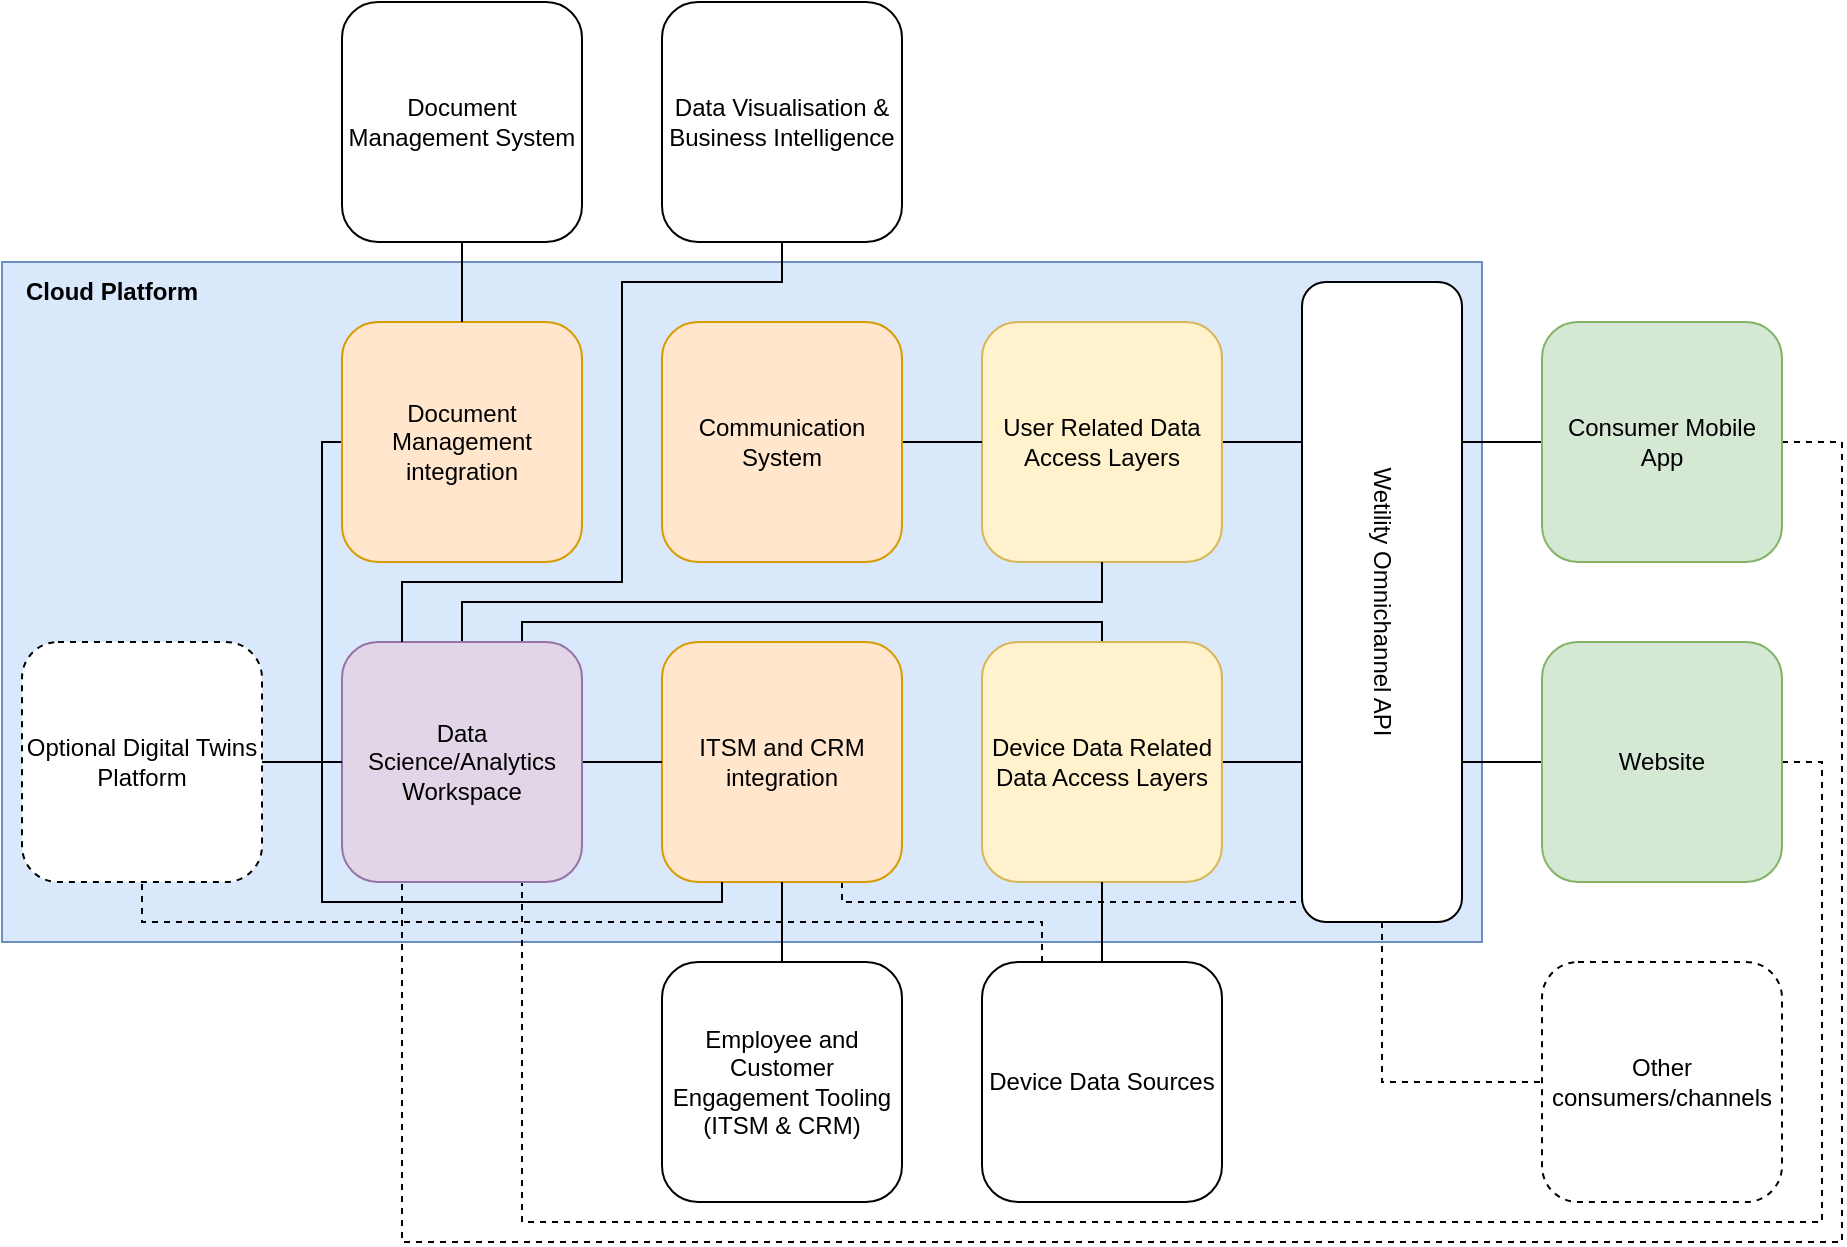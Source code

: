 <mxfile version="15.5.0" type="embed"><diagram id="x1tUgkP7UtqP7RbHO-3u" name="Page-1"><mxGraphModel dx="2333" dy="1977" grid="1" gridSize="10" guides="1" tooltips="1" connect="1" arrows="1" fold="1" page="1" pageScale="1" pageWidth="850" pageHeight="1100" math="0" shadow="0"><root><mxCell id="0"/><mxCell id="1" parent="0"/><mxCell id="cjCkbXxeir8582RTZYAr-35" value="" style="rounded=0;whiteSpace=wrap;html=1;fillColor=#dae8fc;strokeColor=#6c8ebf;" vertex="1" parent="1"><mxGeometry x="-170" y="90" width="740" height="340" as="geometry"/></mxCell><mxCell id="cjCkbXxeir8582RTZYAr-8" style="edgeStyle=orthogonalEdgeStyle;rounded=0;orthogonalLoop=1;jettySize=auto;html=1;exitX=0.25;exitY=0;exitDx=0;exitDy=0;entryX=0;entryY=0.5;entryDx=0;entryDy=0;endArrow=none;endFill=0;" edge="1" parent="1" source="cjCkbXxeir8582RTZYAr-2" target="cjCkbXxeir8582RTZYAr-6"><mxGeometry relative="1" as="geometry"/></mxCell><mxCell id="cjCkbXxeir8582RTZYAr-9" style="edgeStyle=orthogonalEdgeStyle;rounded=0;orthogonalLoop=1;jettySize=auto;html=1;exitX=0.75;exitY=0;exitDx=0;exitDy=0;entryX=0;entryY=0.5;entryDx=0;entryDy=0;endArrow=none;endFill=0;" edge="1" parent="1" source="cjCkbXxeir8582RTZYAr-2" target="cjCkbXxeir8582RTZYAr-7"><mxGeometry relative="1" as="geometry"/></mxCell><mxCell id="cjCkbXxeir8582RTZYAr-34" style="edgeStyle=orthogonalEdgeStyle;rounded=0;orthogonalLoop=1;jettySize=auto;html=1;exitX=1;exitY=0.5;exitDx=0;exitDy=0;entryX=0;entryY=0.5;entryDx=0;entryDy=0;endArrow=none;endFill=0;dashed=1;" edge="1" parent="1" source="cjCkbXxeir8582RTZYAr-2" target="cjCkbXxeir8582RTZYAr-33"><mxGeometry relative="1" as="geometry"/></mxCell><mxCell id="cjCkbXxeir8582RTZYAr-2" value="Wetility Omnichannel API" style="rounded=1;whiteSpace=wrap;html=1;rotation=90;" vertex="1" parent="1"><mxGeometry x="360" y="220" width="320" height="80" as="geometry"/></mxCell><mxCell id="cjCkbXxeir8582RTZYAr-18" style="edgeStyle=orthogonalEdgeStyle;rounded=0;orthogonalLoop=1;jettySize=auto;html=1;exitX=1;exitY=0.5;exitDx=0;exitDy=0;entryX=0.25;entryY=1;entryDx=0;entryDy=0;endArrow=none;endFill=0;" edge="1" parent="1" source="cjCkbXxeir8582RTZYAr-3" target="cjCkbXxeir8582RTZYAr-2"><mxGeometry relative="1" as="geometry"/></mxCell><mxCell id="cjCkbXxeir8582RTZYAr-3" value="User Related Data Access Layers" style="rounded=1;whiteSpace=wrap;html=1;fillColor=#fff2cc;strokeColor=#d6b656;" vertex="1" parent="1"><mxGeometry x="320" y="120" width="120" height="120" as="geometry"/></mxCell><mxCell id="cjCkbXxeir8582RTZYAr-19" style="edgeStyle=orthogonalEdgeStyle;rounded=0;orthogonalLoop=1;jettySize=auto;html=1;exitX=1;exitY=0.5;exitDx=0;exitDy=0;entryX=0.75;entryY=1;entryDx=0;entryDy=0;endArrow=none;endFill=0;" edge="1" parent="1" source="cjCkbXxeir8582RTZYAr-4" target="cjCkbXxeir8582RTZYAr-2"><mxGeometry relative="1" as="geometry"/></mxCell><mxCell id="cjCkbXxeir8582RTZYAr-27" style="edgeStyle=orthogonalEdgeStyle;rounded=0;orthogonalLoop=1;jettySize=auto;html=1;exitX=0.5;exitY=0;exitDx=0;exitDy=0;entryX=0.75;entryY=0;entryDx=0;entryDy=0;endArrow=none;endFill=0;" edge="1" parent="1" source="cjCkbXxeir8582RTZYAr-4" target="cjCkbXxeir8582RTZYAr-11"><mxGeometry relative="1" as="geometry"><Array as="points"><mxPoint x="380" y="270"/><mxPoint x="90" y="270"/></Array></mxGeometry></mxCell><mxCell id="cjCkbXxeir8582RTZYAr-4" value="Device Data Related Data Access Layers" style="rounded=1;whiteSpace=wrap;html=1;fillColor=#fff2cc;strokeColor=#d6b656;" vertex="1" parent="1"><mxGeometry x="320" y="280" width="120" height="120" as="geometry"/></mxCell><mxCell id="cjCkbXxeir8582RTZYAr-17" style="edgeStyle=orthogonalEdgeStyle;rounded=0;orthogonalLoop=1;jettySize=auto;html=1;exitX=1;exitY=0.5;exitDx=0;exitDy=0;entryX=0;entryY=0.5;entryDx=0;entryDy=0;endArrow=none;endFill=0;" edge="1" parent="1" source="cjCkbXxeir8582RTZYAr-5" target="cjCkbXxeir8582RTZYAr-3"><mxGeometry relative="1" as="geometry"/></mxCell><mxCell id="cjCkbXxeir8582RTZYAr-5" value="Communication System" style="rounded=1;whiteSpace=wrap;html=1;fillColor=#ffe6cc;strokeColor=#d79b00;" vertex="1" parent="1"><mxGeometry x="160" y="120" width="120" height="120" as="geometry"/></mxCell><mxCell id="cjCkbXxeir8582RTZYAr-39" style="edgeStyle=orthogonalEdgeStyle;rounded=0;orthogonalLoop=1;jettySize=auto;html=1;exitX=1;exitY=0.5;exitDx=0;exitDy=0;entryX=0.25;entryY=1;entryDx=0;entryDy=0;dashed=1;endArrow=none;endFill=0;" edge="1" parent="1" source="cjCkbXxeir8582RTZYAr-6" target="cjCkbXxeir8582RTZYAr-11"><mxGeometry relative="1" as="geometry"><Array as="points"><mxPoint x="750" y="180"/><mxPoint x="750" y="580"/><mxPoint x="30" y="580"/></Array></mxGeometry></mxCell><mxCell id="cjCkbXxeir8582RTZYAr-6" value="Consumer Mobile App" style="rounded=1;whiteSpace=wrap;html=1;fillColor=#d5e8d4;strokeColor=#82b366;" vertex="1" parent="1"><mxGeometry x="600" y="120" width="120" height="120" as="geometry"/></mxCell><mxCell id="cjCkbXxeir8582RTZYAr-38" style="edgeStyle=orthogonalEdgeStyle;rounded=0;orthogonalLoop=1;jettySize=auto;html=1;exitX=1;exitY=0.5;exitDx=0;exitDy=0;entryX=0.75;entryY=1;entryDx=0;entryDy=0;dashed=1;endArrow=none;endFill=0;" edge="1" parent="1" source="cjCkbXxeir8582RTZYAr-7" target="cjCkbXxeir8582RTZYAr-11"><mxGeometry relative="1" as="geometry"><Array as="points"><mxPoint x="740" y="340"/><mxPoint x="740" y="570"/><mxPoint x="90" y="570"/></Array></mxGeometry></mxCell><mxCell id="cjCkbXxeir8582RTZYAr-7" value="Website" style="rounded=1;whiteSpace=wrap;html=1;fillColor=#d5e8d4;strokeColor=#82b366;" vertex="1" parent="1"><mxGeometry x="600" y="280" width="120" height="120" as="geometry"/></mxCell><mxCell id="cjCkbXxeir8582RTZYAr-37" style="edgeStyle=orthogonalEdgeStyle;rounded=0;orthogonalLoop=1;jettySize=auto;html=1;exitX=0.75;exitY=1;exitDx=0;exitDy=0;entryX=0.937;entryY=1;entryDx=0;entryDy=0;entryPerimeter=0;dashed=1;endArrow=none;endFill=0;" edge="1" parent="1" source="cjCkbXxeir8582RTZYAr-10" target="cjCkbXxeir8582RTZYAr-2"><mxGeometry relative="1" as="geometry"><Array as="points"><mxPoint x="250" y="410"/><mxPoint x="480" y="410"/></Array></mxGeometry></mxCell><mxCell id="cjCkbXxeir8582RTZYAr-10" value="ITSM and CRM integration" style="rounded=1;whiteSpace=wrap;html=1;fillColor=#ffe6cc;strokeColor=#d79b00;" vertex="1" parent="1"><mxGeometry x="160" y="280" width="120" height="120" as="geometry"/></mxCell><mxCell id="cjCkbXxeir8582RTZYAr-24" style="edgeStyle=orthogonalEdgeStyle;rounded=0;orthogonalLoop=1;jettySize=auto;html=1;exitX=1;exitY=0.5;exitDx=0;exitDy=0;entryX=0;entryY=0.5;entryDx=0;entryDy=0;endArrow=none;endFill=0;" edge="1" parent="1" source="cjCkbXxeir8582RTZYAr-11" target="cjCkbXxeir8582RTZYAr-10"><mxGeometry relative="1" as="geometry"/></mxCell><mxCell id="cjCkbXxeir8582RTZYAr-25" style="edgeStyle=orthogonalEdgeStyle;rounded=0;orthogonalLoop=1;jettySize=auto;html=1;exitX=0.5;exitY=0;exitDx=0;exitDy=0;endArrow=none;endFill=0;" edge="1" parent="1" source="cjCkbXxeir8582RTZYAr-11" target="cjCkbXxeir8582RTZYAr-3"><mxGeometry relative="1" as="geometry"><Array as="points"><mxPoint x="60" y="260"/><mxPoint x="380" y="260"/></Array></mxGeometry></mxCell><mxCell id="cjCkbXxeir8582RTZYAr-11" value="Data Science/Analytics Workspace" style="rounded=1;whiteSpace=wrap;html=1;fillColor=#e1d5e7;strokeColor=#9673a6;" vertex="1" parent="1"><mxGeometry y="280" width="120" height="120" as="geometry"/></mxCell><mxCell id="cjCkbXxeir8582RTZYAr-32" style="edgeStyle=orthogonalEdgeStyle;rounded=0;orthogonalLoop=1;jettySize=auto;html=1;exitX=0;exitY=0.5;exitDx=0;exitDy=0;entryX=0.25;entryY=1;entryDx=0;entryDy=0;endArrow=none;endFill=0;" edge="1" parent="1" source="cjCkbXxeir8582RTZYAr-12" target="cjCkbXxeir8582RTZYAr-10"><mxGeometry relative="1" as="geometry"><Array as="points"><mxPoint x="-10" y="180"/><mxPoint x="-10" y="410"/><mxPoint x="190" y="410"/></Array></mxGeometry></mxCell><mxCell id="cjCkbXxeir8582RTZYAr-12" value="Document Management integration" style="rounded=1;whiteSpace=wrap;html=1;fillColor=#ffe6cc;strokeColor=#d79b00;" vertex="1" parent="1"><mxGeometry y="120" width="120" height="120" as="geometry"/></mxCell><mxCell id="cjCkbXxeir8582RTZYAr-29" style="edgeStyle=orthogonalEdgeStyle;rounded=0;orthogonalLoop=1;jettySize=auto;html=1;exitX=1;exitY=0.5;exitDx=0;exitDy=0;entryX=0;entryY=0.5;entryDx=0;entryDy=0;endArrow=none;endFill=0;" edge="1" parent="1" source="cjCkbXxeir8582RTZYAr-13" target="cjCkbXxeir8582RTZYAr-11"><mxGeometry relative="1" as="geometry"/></mxCell><mxCell id="cjCkbXxeir8582RTZYAr-13" value="Optional Digital Twins Platform" style="rounded=1;whiteSpace=wrap;html=1;dashed=1;" vertex="1" parent="1"><mxGeometry x="-160" y="280" width="120" height="120" as="geometry"/></mxCell><mxCell id="cjCkbXxeir8582RTZYAr-21" style="edgeStyle=orthogonalEdgeStyle;rounded=0;orthogonalLoop=1;jettySize=auto;html=1;exitX=0.5;exitY=0;exitDx=0;exitDy=0;entryX=0.5;entryY=1;entryDx=0;entryDy=0;endArrow=none;endFill=0;" edge="1" parent="1" source="cjCkbXxeir8582RTZYAr-14" target="cjCkbXxeir8582RTZYAr-10"><mxGeometry relative="1" as="geometry"/></mxCell><mxCell id="cjCkbXxeir8582RTZYAr-14" value="Employee and Customer Engagement Tooling (ITSM &amp;amp; CRM)" style="rounded=1;whiteSpace=wrap;html=1;" vertex="1" parent="1"><mxGeometry x="160" y="440" width="120" height="120" as="geometry"/></mxCell><mxCell id="cjCkbXxeir8582RTZYAr-20" style="edgeStyle=orthogonalEdgeStyle;rounded=0;orthogonalLoop=1;jettySize=auto;html=1;exitX=0.5;exitY=0;exitDx=0;exitDy=0;entryX=0.5;entryY=1;entryDx=0;entryDy=0;endArrow=none;endFill=0;" edge="1" parent="1" source="cjCkbXxeir8582RTZYAr-15" target="cjCkbXxeir8582RTZYAr-4"><mxGeometry relative="1" as="geometry"/></mxCell><mxCell id="cjCkbXxeir8582RTZYAr-23" style="edgeStyle=orthogonalEdgeStyle;rounded=0;orthogonalLoop=1;jettySize=auto;html=1;exitX=0.25;exitY=0;exitDx=0;exitDy=0;entryX=0.5;entryY=1;entryDx=0;entryDy=0;endArrow=none;endFill=0;dashed=1;" edge="1" parent="1" source="cjCkbXxeir8582RTZYAr-15" target="cjCkbXxeir8582RTZYAr-13"><mxGeometry relative="1" as="geometry"/></mxCell><mxCell id="cjCkbXxeir8582RTZYAr-15" value="Device Data Sources" style="rounded=1;whiteSpace=wrap;html=1;" vertex="1" parent="1"><mxGeometry x="320" y="440" width="120" height="120" as="geometry"/></mxCell><mxCell id="cjCkbXxeir8582RTZYAr-28" style="edgeStyle=orthogonalEdgeStyle;rounded=0;orthogonalLoop=1;jettySize=auto;html=1;exitX=0.5;exitY=1;exitDx=0;exitDy=0;entryX=0.5;entryY=0;entryDx=0;entryDy=0;endArrow=none;endFill=0;" edge="1" parent="1" source="cjCkbXxeir8582RTZYAr-16" target="cjCkbXxeir8582RTZYAr-12"><mxGeometry relative="1" as="geometry"/></mxCell><mxCell id="cjCkbXxeir8582RTZYAr-16" value="Document Management System" style="rounded=1;whiteSpace=wrap;html=1;" vertex="1" parent="1"><mxGeometry y="-40" width="120" height="120" as="geometry"/></mxCell><mxCell id="cjCkbXxeir8582RTZYAr-31" style="edgeStyle=orthogonalEdgeStyle;rounded=0;orthogonalLoop=1;jettySize=auto;html=1;exitX=0.5;exitY=1;exitDx=0;exitDy=0;entryX=0.25;entryY=0;entryDx=0;entryDy=0;endArrow=none;endFill=0;" edge="1" parent="1" source="cjCkbXxeir8582RTZYAr-30" target="cjCkbXxeir8582RTZYAr-11"><mxGeometry relative="1" as="geometry"><Array as="points"><mxPoint x="220" y="100"/><mxPoint x="140" y="100"/><mxPoint x="140" y="250"/><mxPoint x="30" y="250"/></Array></mxGeometry></mxCell><mxCell id="cjCkbXxeir8582RTZYAr-30" value="Data Visualisation &amp;amp; Business Intelligence" style="rounded=1;whiteSpace=wrap;html=1;" vertex="1" parent="1"><mxGeometry x="160" y="-40" width="120" height="120" as="geometry"/></mxCell><mxCell id="cjCkbXxeir8582RTZYAr-33" value="Other consumers/channels" style="rounded=1;whiteSpace=wrap;html=1;dashed=1;" vertex="1" parent="1"><mxGeometry x="600" y="440" width="120" height="120" as="geometry"/></mxCell><mxCell id="cjCkbXxeir8582RTZYAr-36" value="Cloud Platform" style="text;html=1;strokeColor=none;fillColor=none;align=center;verticalAlign=middle;whiteSpace=wrap;rounded=0;fontStyle=1" vertex="1" parent="1"><mxGeometry x="-170" y="90" width="110" height="30" as="geometry"/></mxCell></root></mxGraphModel></diagram></mxfile>